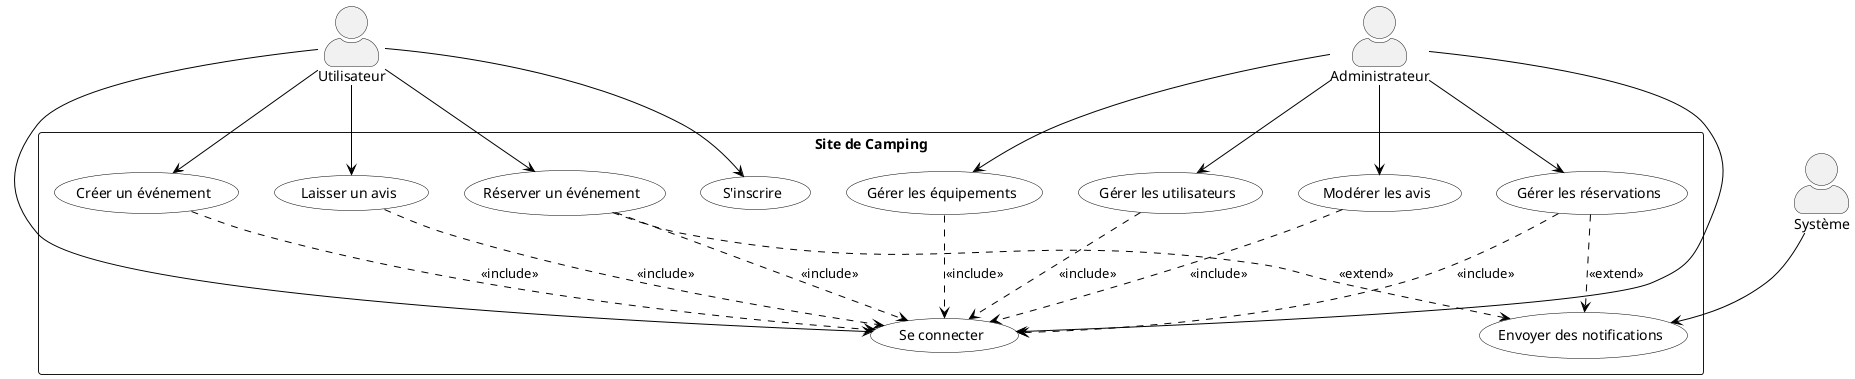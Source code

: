 @startuml Diagramme des Cas d'Utilisation - Site de Camping

' Style settings
skinparam actorStyle awesome
skinparam usecase {
    BackgroundColor White
    BorderColor Black
    ArrowColor Black
}

' Acteurs
actor "Utilisateur" as user
actor "Administrateur" as admin
actor "Système" as system

' Cas d'utilisation
rectangle "Site de Camping" {
    usecase "S'inscrire" as UC1
    usecase "Se connecter" as UC2
    usecase "Créer un événement" as UC3
    usecase "Réserver un événement" as UC4
    usecase "Gérer les réservations" as UC5
    usecase "Laisser un avis" as UC6
    usecase "Gérer les équipements" as UC7
    usecase "Gérer les utilisateurs" as UC8
    usecase "Modérer les avis" as UC9
    usecase "Envoyer des notifications" as UC10
}

' Relations
user --> UC1
user --> UC2
user --> UC3
user --> UC4
user --> UC6

admin --> UC2
admin --> UC5
admin --> UC7
admin --> UC8
admin --> UC9

system --> UC10

' Extensions et inclusions
UC4 ..> UC2 : <<include>>
UC6 ..> UC2 : <<include>>
UC3 ..> UC2 : <<include>>
UC5 ..> UC2 : <<include>>
UC7 ..> UC2 : <<include>>
UC8 ..> UC2 : <<include>>
UC9 ..> UC2 : <<include>>

UC4 ..> UC10 : <<extend>>
UC5 ..> UC10 : <<extend>>

@enduml 